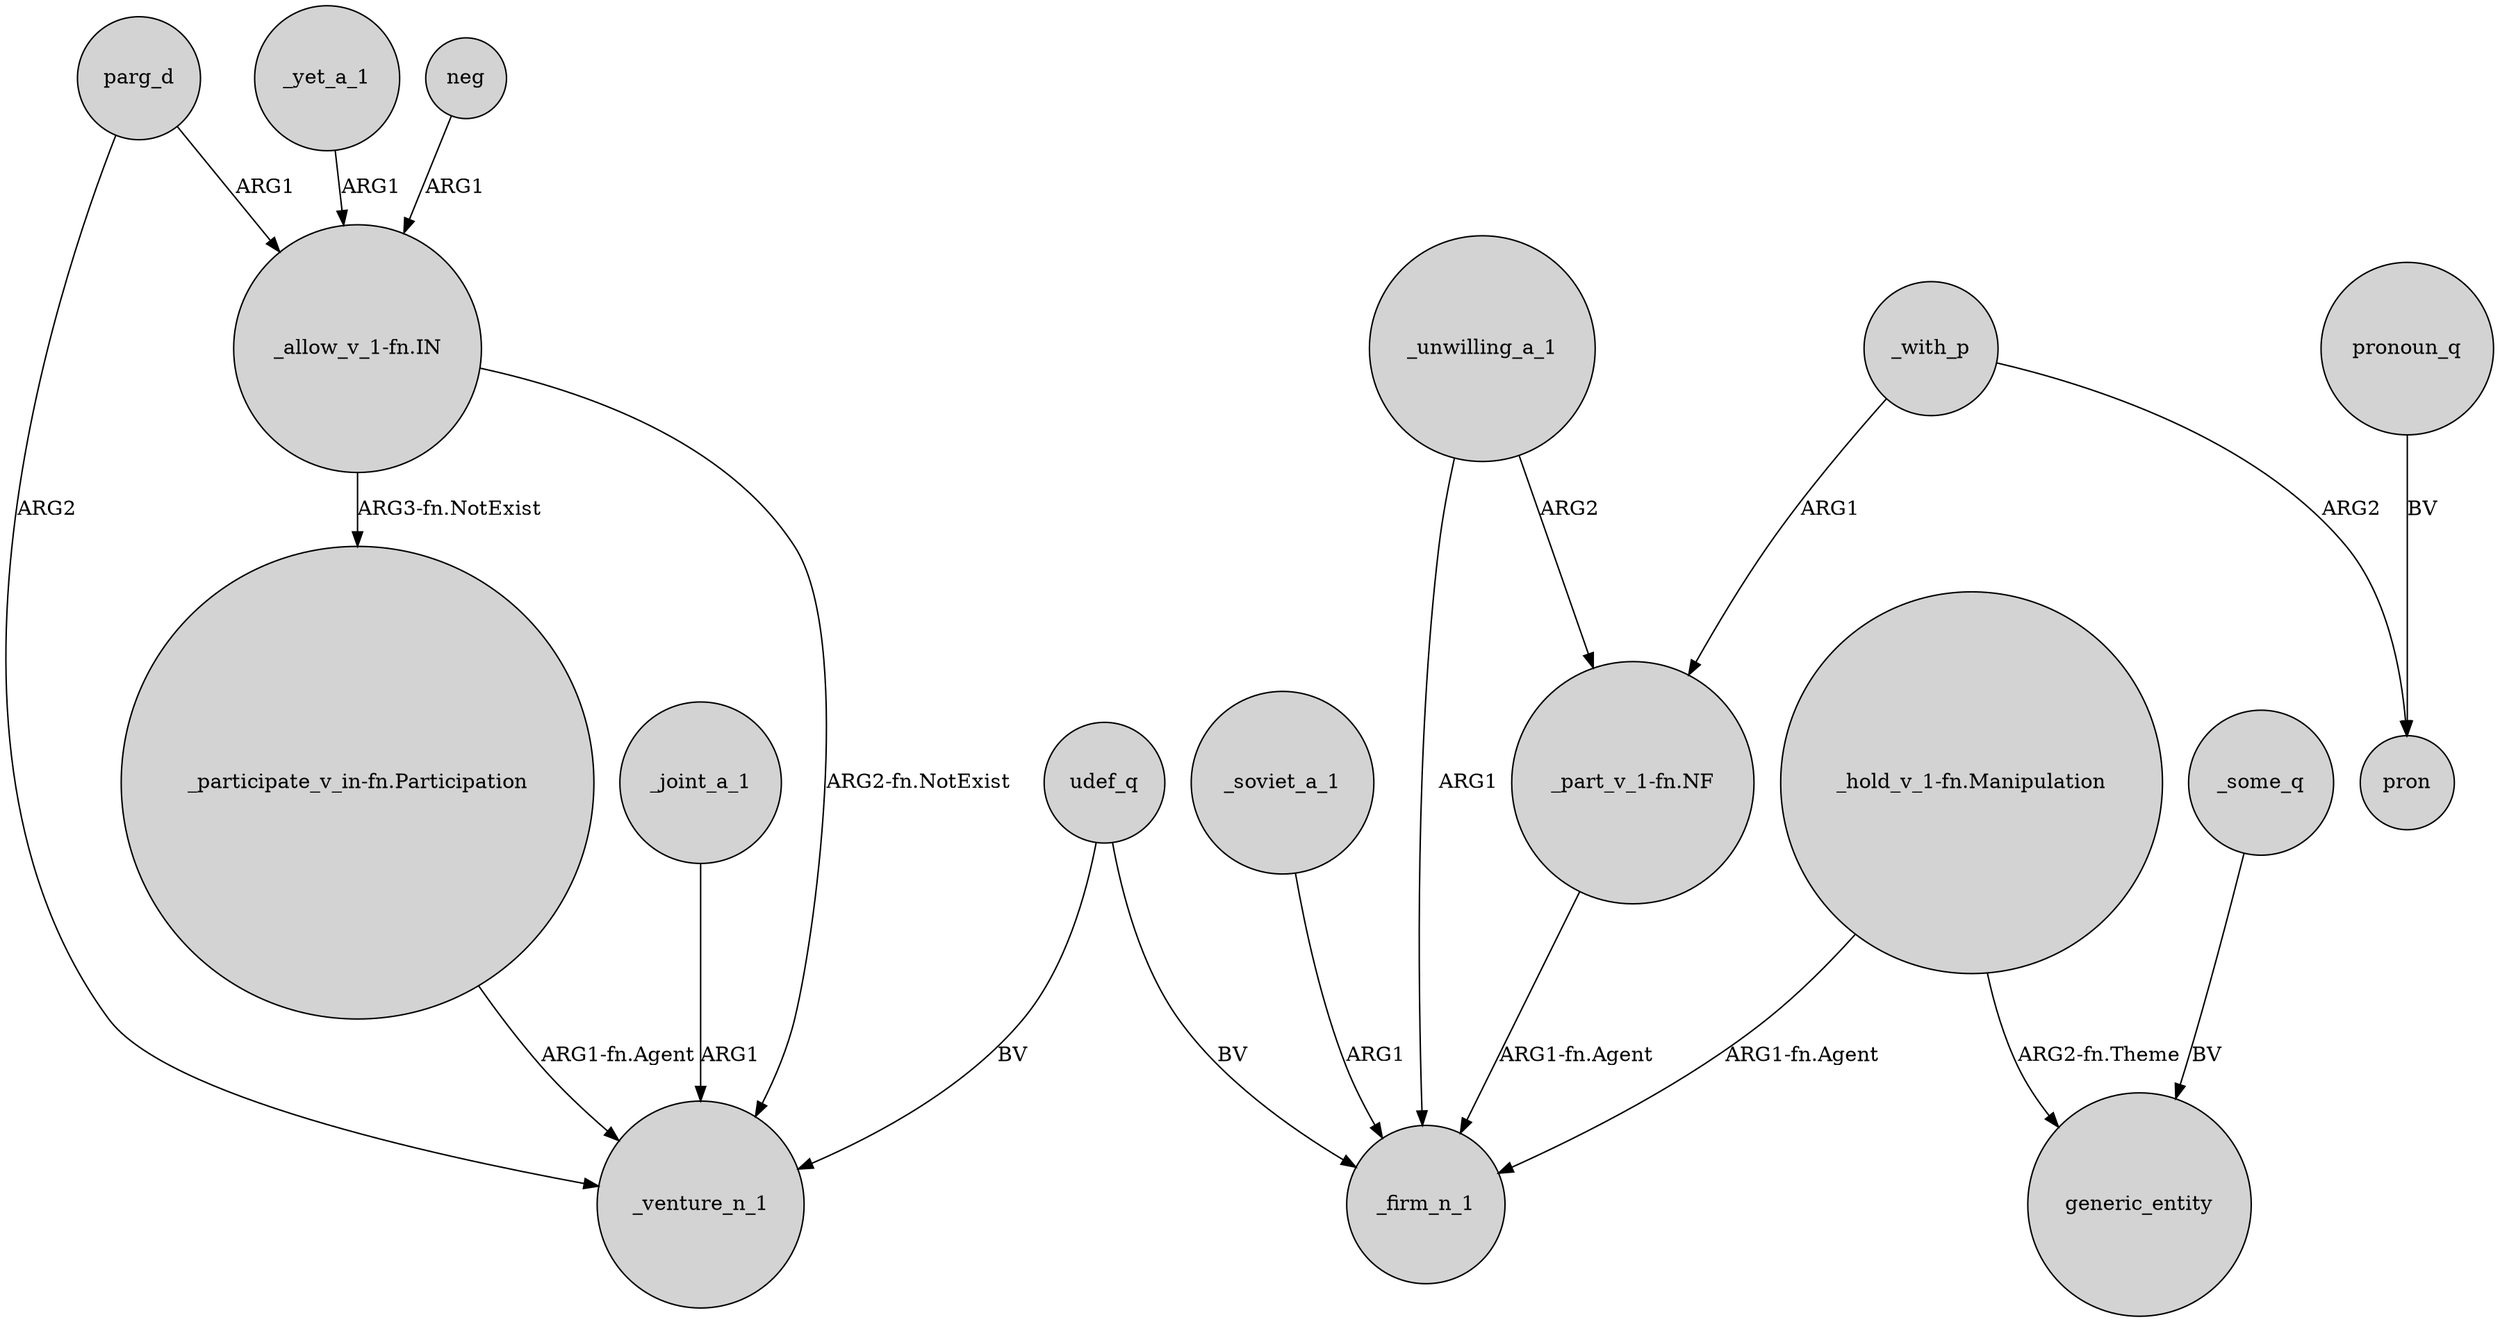 digraph {
	node [shape=circle style=filled]
	_joint_a_1 -> _venture_n_1 [label=ARG1]
	"_allow_v_1-fn.IN" -> _venture_n_1 [label="ARG2-fn.NotExist"]
	_soviet_a_1 -> _firm_n_1 [label=ARG1]
	"_hold_v_1-fn.Manipulation" -> generic_entity [label="ARG2-fn.Theme"]
	udef_q -> _firm_n_1 [label=BV]
	_unwilling_a_1 -> "_part_v_1-fn.NF" [label=ARG2]
	"_allow_v_1-fn.IN" -> "_participate_v_in-fn.Participation" [label="ARG3-fn.NotExist"]
	"_part_v_1-fn.NF" -> _firm_n_1 [label="ARG1-fn.Agent"]
	"_participate_v_in-fn.Participation" -> _venture_n_1 [label="ARG1-fn.Agent"]
	udef_q -> _venture_n_1 [label=BV]
	pronoun_q -> pron [label=BV]
	_unwilling_a_1 -> _firm_n_1 [label=ARG1]
	_some_q -> generic_entity [label=BV]
	neg -> "_allow_v_1-fn.IN" [label=ARG1]
	parg_d -> _venture_n_1 [label=ARG2]
	_yet_a_1 -> "_allow_v_1-fn.IN" [label=ARG1]
	_with_p -> pron [label=ARG2]
	parg_d -> "_allow_v_1-fn.IN" [label=ARG1]
	_with_p -> "_part_v_1-fn.NF" [label=ARG1]
	"_hold_v_1-fn.Manipulation" -> _firm_n_1 [label="ARG1-fn.Agent"]
}

